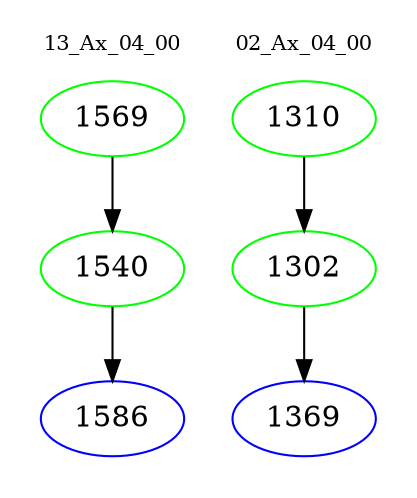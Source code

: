 digraph{
subgraph cluster_0 {
color = white
label = "13_Ax_04_00";
fontsize=10;
T0_1569 [label="1569", color="green"]
T0_1569 -> T0_1540 [color="black"]
T0_1540 [label="1540", color="green"]
T0_1540 -> T0_1586 [color="black"]
T0_1586 [label="1586", color="blue"]
}
subgraph cluster_1 {
color = white
label = "02_Ax_04_00";
fontsize=10;
T1_1310 [label="1310", color="green"]
T1_1310 -> T1_1302 [color="black"]
T1_1302 [label="1302", color="green"]
T1_1302 -> T1_1369 [color="black"]
T1_1369 [label="1369", color="blue"]
}
}

